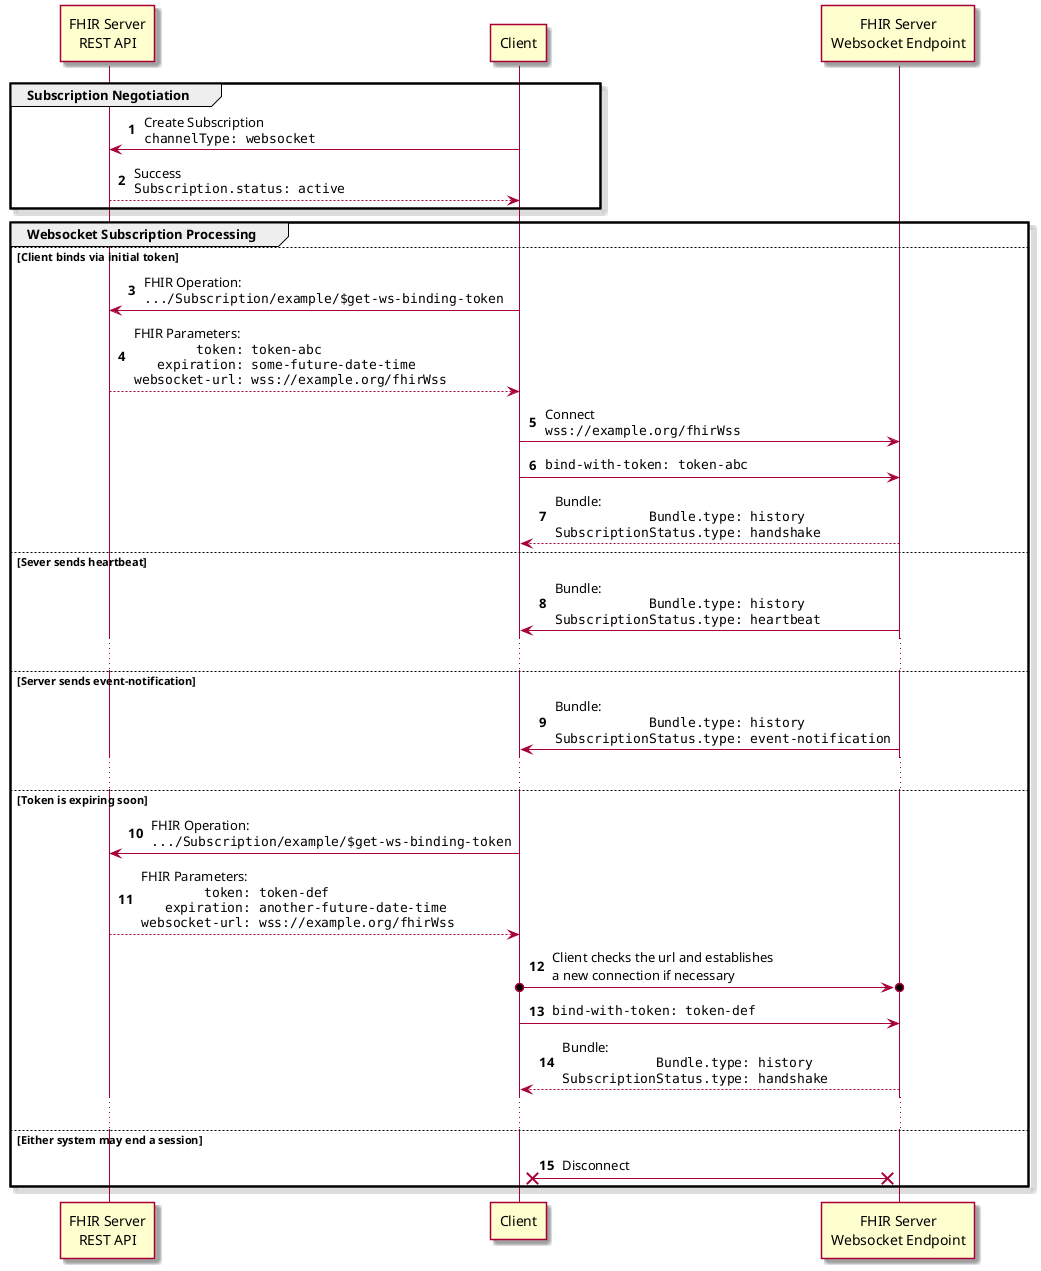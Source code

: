 @startuml
skin rose
skinparam NoteTextAlignment left
skinparam Padding 2
skinparam ParticipantPadding 40
skinparam LifelineStrategy solid
autonumber

participant "FHIR Server\nREST API"     as S
participant "Client"                    as C
participant "FHIR Server\nWebsocket Endpoint" as E

group Subscription Negotiation
  C -> S: Create Subscription\n""channelType: websocket""
  return Success\n""Subscription.status: active""
end

group Websocket Subscription Processing
else Client binds via initial token
  C -> S: FHIR Operation:\n"".../Subscription/example/$get-ws-binding-token""
  return FHIR Parameters:\n""        token: token-abc""\n""   expiration: some-future-date-time""\n""websocket-url: wss://example.org/fhirWss""

  C -> E: Connect\n""wss://example.org/fhirWss""

  C -> E: ""bind-with-token: token-abc""
  return Bundle:\n""            Bundle.type: history""\n""SubscriptionStatus.type: handshake""

else Sever sends heartbeat
    E -> C: Bundle:\n""            Bundle.type: history""\n""SubscriptionStatus.type: heartbeat""
    ...
else Server sends event-notification
    E -> C: Bundle:\n""            Bundle.type: history""\n""SubscriptionStatus.type: event-notification""
    ...
else Token is expiring soon
    C -> S: FHIR Operation:\n"".../Subscription/example/$get-ws-binding-token""
    return FHIR Parameters:\n""        token: token-def""\n""   expiration: another-future-date-time""\n""websocket-url: wss://example.org/fhirWss""

    C o->o E: Client checks the url and establishes\na new connection if necessary

    C -> E: ""bind-with-token: token-def""
    return Bundle:\n""            Bundle.type: history""\n""SubscriptionStatus.type: handshake""
    ...
else Either system may end a session
  C x-x E: Disconnect
end

deactivate E
@enduml
